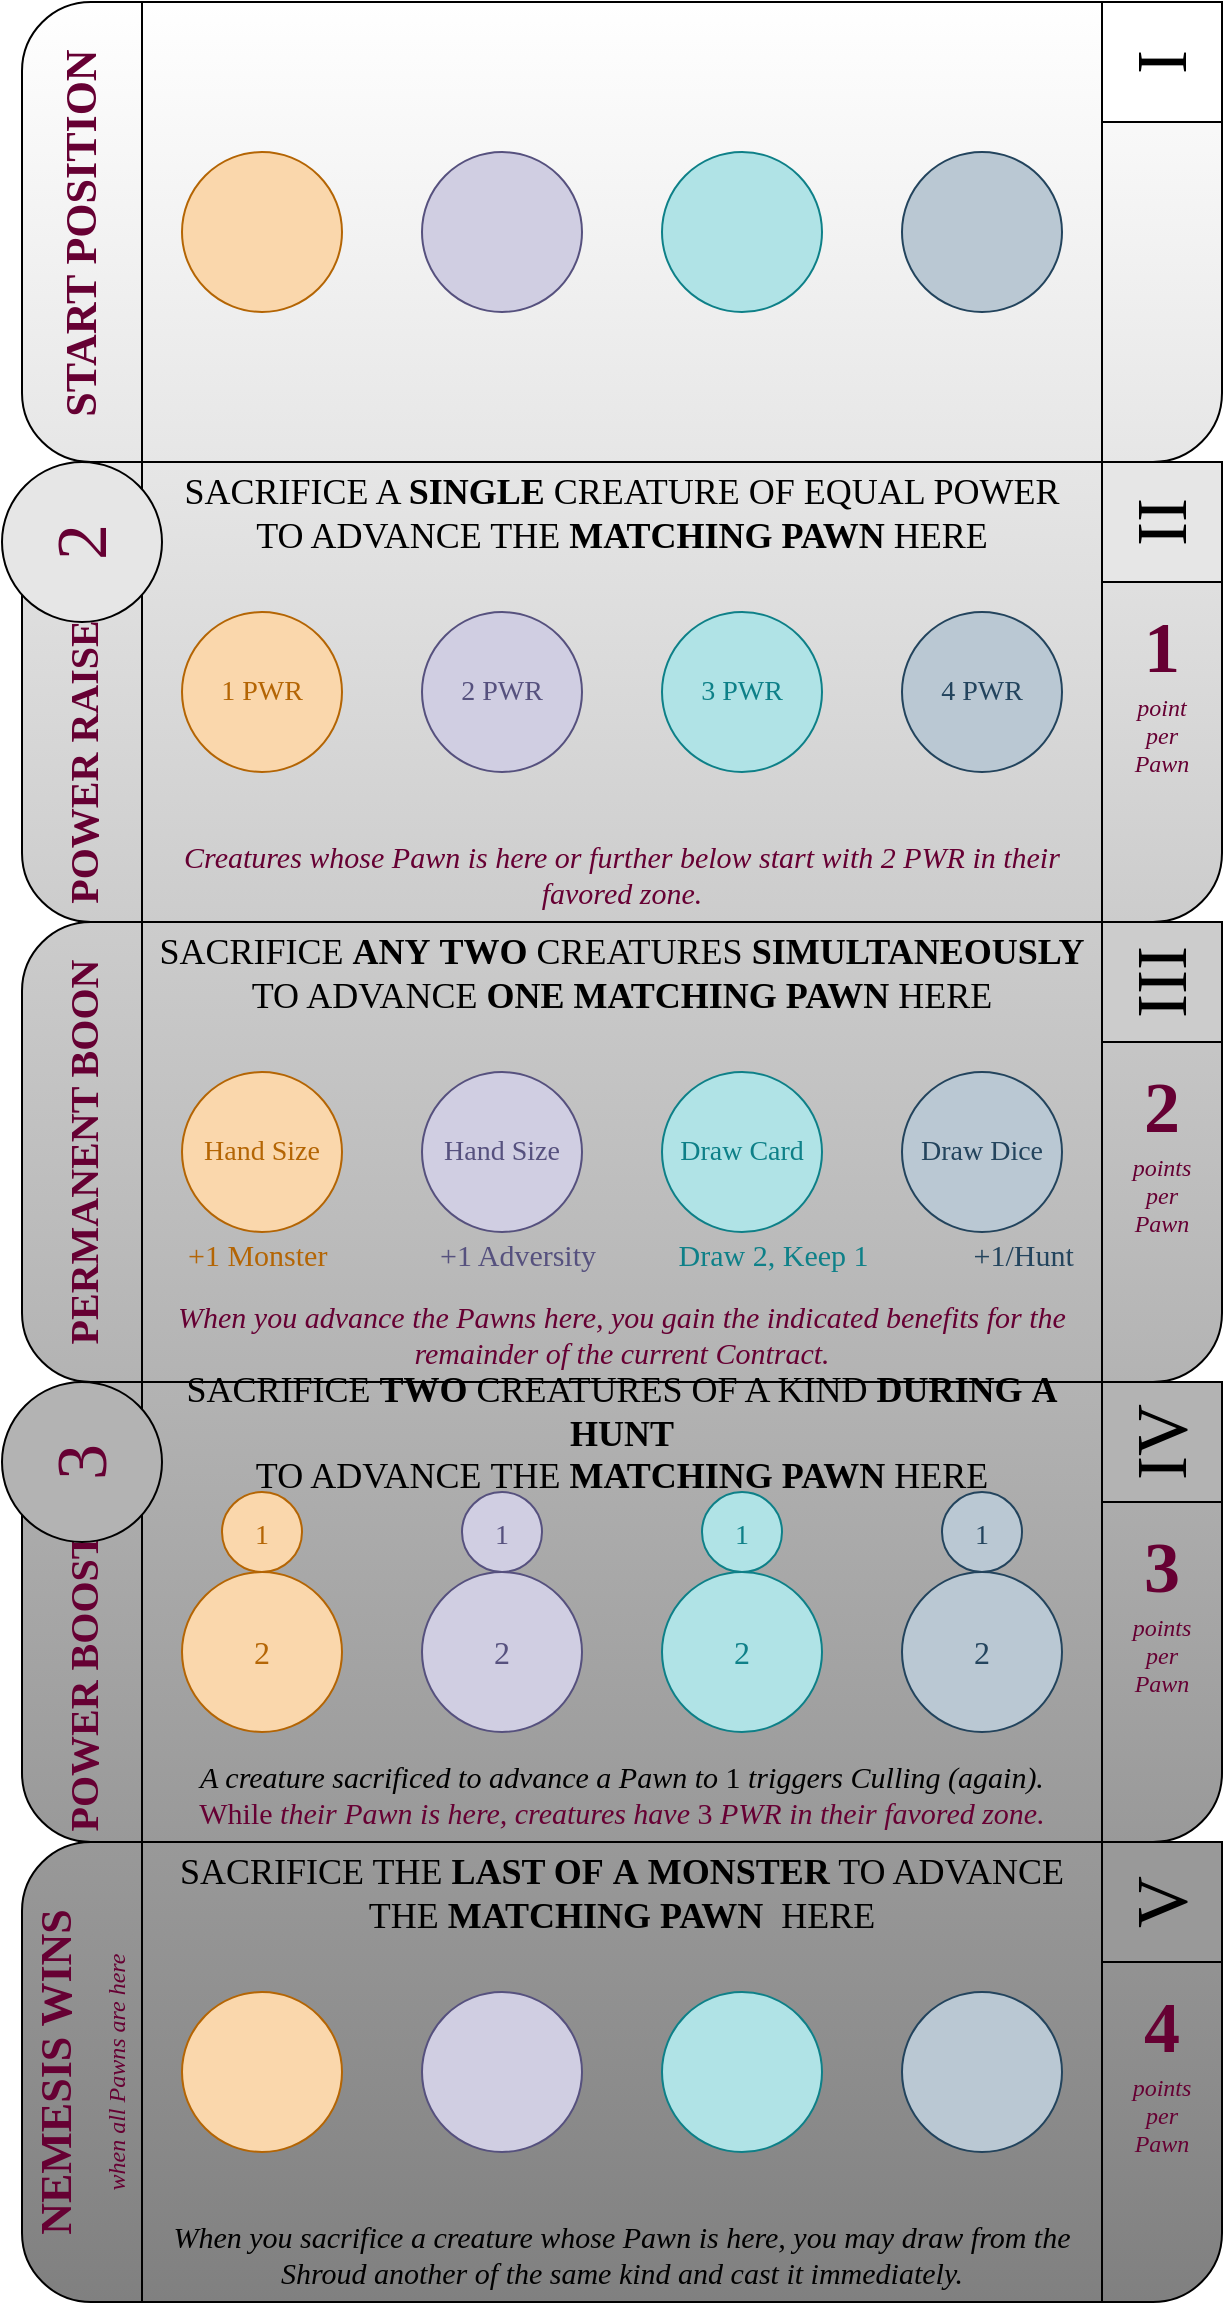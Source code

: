 <mxfile version="16.5.2" type="github">
  <diagram id="prtHgNgQTEPvFCAcTncT" name="Page-1">
    <mxGraphModel dx="861" dy="490" grid="1" gridSize="10" guides="1" tooltips="1" connect="1" arrows="1" fold="1" page="1" pageScale="1" pageWidth="827" pageHeight="1169" math="0" shadow="0">
      <root>
        <mxCell id="0" />
        <mxCell id="1" parent="0" />
        <mxCell id="g3FacJts447bwH2BUUsu-43" value="" style="shape=process;whiteSpace=wrap;html=1;backgroundOutline=1;rounded=1;gradientColor=#E6E6E6;fillColor=#FFFFFF;strokeColor=default;" parent="1" vertex="1">
          <mxGeometry x="80" y="9" width="600" height="230" as="geometry" />
        </mxCell>
        <mxCell id="g3FacJts447bwH2BUUsu-56" value="" style="shape=process;whiteSpace=wrap;html=1;backgroundOutline=1;rounded=1;gradientColor=#CCCCCC;fillColor=#E6E6E6;strokeColor=default;" parent="1" vertex="1">
          <mxGeometry x="80" y="239" width="600" height="230" as="geometry" />
        </mxCell>
        <mxCell id="g3FacJts447bwH2BUUsu-67" value="" style="shape=process;whiteSpace=wrap;html=1;backgroundOutline=1;rounded=1;fillColor=#CCCCCC;gradientColor=#B3B3B3;strokeColor=default;" parent="1" vertex="1">
          <mxGeometry x="80" y="469" width="600" height="230" as="geometry" />
        </mxCell>
        <mxCell id="g3FacJts447bwH2BUUsu-77" value="" style="shape=process;whiteSpace=wrap;html=1;backgroundOutline=1;fillColor=#B3B3B3;strokeColor=default;rounded=1;gradientColor=#999999;" parent="1" vertex="1">
          <mxGeometry x="80" y="699" width="600" height="230" as="geometry" />
        </mxCell>
        <mxCell id="g3FacJts447bwH2BUUsu-108" value="" style="shape=process;whiteSpace=wrap;html=1;backgroundOutline=1;rounded=1;fillColor=#999999;gradientColor=#808080;strokeColor=default;" parent="1" vertex="1">
          <mxGeometry x="80" y="929" width="600" height="230" as="geometry" />
        </mxCell>
        <mxCell id="g3FacJts447bwH2BUUsu-110" value="" style="ellipse;whiteSpace=wrap;html=1;aspect=fixed;fillColor=#d0cee2;strokeColor=#56517e;rounded=1;" parent="1" vertex="1">
          <mxGeometry x="280" y="1004" width="80" height="80" as="geometry" />
        </mxCell>
        <mxCell id="g3FacJts447bwH2BUUsu-99" value="&lt;font style=&quot;font-size: 16px&quot; color=&quot;#56517e&quot;&gt;2&lt;/font&gt;" style="ellipse;whiteSpace=wrap;html=1;aspect=fixed;fillColor=#d0cee2;strokeColor=#56517e;rounded=1;fontFamily=Luxurious Roman;fontSource=https%3A%2F%2Ffonts.googleapis.com%2Fcss%3Ffamily%3DLuxurious%2BRoman;" parent="1" vertex="1">
          <mxGeometry x="280" y="794" width="80" height="80" as="geometry" />
        </mxCell>
        <mxCell id="xXZptcnk_brkqJqVmBfV-11" value="&lt;font style=&quot;font-size: 14px&quot;&gt;1&lt;/font&gt;" style="ellipse;whiteSpace=wrap;html=1;aspect=fixed;fontSize=16;fillColor=#D0CEE2;strokeColor=#56517E;fontColor=#56517E;fontFamily=Luxurious Roman;fontSource=https%3A%2F%2Ffonts.googleapis.com%2Fcss%3Ffamily%3DLuxurious%2BRoman;fontStyle=0" parent="1" vertex="1">
          <mxGeometry x="300" y="754" width="40" height="40" as="geometry" />
        </mxCell>
        <mxCell id="g3FacJts447bwH2BUUsu-69" value="&lt;font style=&quot;font-size: 14px;&quot;&gt;&lt;font color=&quot;#56517e&quot; data-font-src=&quot;https://fonts.googleapis.com/css?family=Gentium+Book+Basic&quot; style=&quot;font-size: 14px;&quot;&gt;Hand Size&lt;br style=&quot;font-size: 14px;&quot;&gt;&lt;/font&gt;&lt;/font&gt;" style="ellipse;whiteSpace=wrap;html=1;aspect=fixed;fillColor=#d0cee2;strokeColor=#56517e;rounded=1;fontFamily=Gentium Book Basic;fontSource=https%3A%2F%2Ffonts.googleapis.com%2Fcss%3Ffamily%3DGentium%2BBook%2BBasic;fontSize=14;" parent="1" vertex="1">
          <mxGeometry x="280" y="544" width="80" height="80" as="geometry" />
        </mxCell>
        <mxCell id="g3FacJts447bwH2BUUsu-58" value="&lt;font face=&quot;Luxurious Roman&quot; data-font-src=&quot;https://fonts.googleapis.com/css?family=Luxurious+Roman&quot; style=&quot;font-size: 14px;&quot;&gt;2&lt;/font&gt; PWR" style="ellipse;whiteSpace=wrap;html=1;aspect=fixed;fillColor=#d0cee2;strokeColor=#56517e;rounded=1;fontColor=#56517E;fontFamily=Gentium Book Basic;fontSize=14;fontSource=https%3A%2F%2Ffonts.googleapis.com%2Fcss%3Ffamily%3DGentium%2BBook%2BBasic;fontStyle=0;verticalAlign=middle;" parent="1" vertex="1">
          <mxGeometry x="280" y="314" width="80" height="80" as="geometry" />
        </mxCell>
        <mxCell id="g3FacJts447bwH2BUUsu-45" value="" style="ellipse;whiteSpace=wrap;html=1;aspect=fixed;fillColor=#d0cee2;strokeColor=#56517e;rounded=1;" parent="1" vertex="1">
          <mxGeometry x="280" y="84" width="80" height="80" as="geometry" />
        </mxCell>
        <mxCell id="g3FacJts447bwH2BUUsu-44" value="" style="ellipse;whiteSpace=wrap;html=1;aspect=fixed;fillColor=#b0e3e6;strokeColor=#0e8088;rounded=1;" parent="1" vertex="1">
          <mxGeometry x="400" y="84" width="80" height="80" as="geometry" />
        </mxCell>
        <mxCell id="g3FacJts447bwH2BUUsu-46" value="" style="ellipse;whiteSpace=wrap;html=1;aspect=fixed;fillColor=#bac8d3;strokeColor=#23445d;rounded=1;" parent="1" vertex="1">
          <mxGeometry x="520" y="84" width="80" height="80" as="geometry" />
        </mxCell>
        <mxCell id="g3FacJts447bwH2BUUsu-47" value="" style="ellipse;whiteSpace=wrap;html=1;aspect=fixed;fillColor=#fad7ac;strokeColor=#b46504;rounded=1;" parent="1" vertex="1">
          <mxGeometry x="160" y="84" width="80" height="80" as="geometry" />
        </mxCell>
        <mxCell id="g3FacJts447bwH2BUUsu-57" value="&lt;font face=&quot;Luxurious Roman&quot; data-font-src=&quot;https://fonts.googleapis.com/css?family=Luxurious+Roman&quot; style=&quot;font-size: 14px;&quot;&gt;3&lt;/font&gt; PWR" style="ellipse;whiteSpace=wrap;html=1;aspect=fixed;fillColor=#b0e3e6;strokeColor=#0e8088;rounded=1;fontColor=#0E8088;fontFamily=Gentium Book Basic;fontSize=14;fontSource=https%3A%2F%2Ffonts.googleapis.com%2Fcss%3Ffamily%3DGentium%2BBook%2BBasic;fontStyle=0;verticalAlign=middle;" parent="1" vertex="1">
          <mxGeometry x="400" y="314" width="80" height="80" as="geometry" />
        </mxCell>
        <mxCell id="g3FacJts447bwH2BUUsu-59" value="&lt;font face=&quot;Luxurious Roman&quot; data-font-src=&quot;https://fonts.googleapis.com/css?family=Luxurious+Roman&quot; style=&quot;font-size: 14px;&quot;&gt;4&lt;/font&gt; PWR" style="ellipse;whiteSpace=wrap;html=1;aspect=fixed;fillColor=#bac8d3;strokeColor=#23445d;rounded=1;fontColor=#23445D;fontFamily=Gentium Book Basic;fontSize=14;fontSource=https%3A%2F%2Ffonts.googleapis.com%2Fcss%3Ffamily%3DGentium%2BBook%2BBasic;fontStyle=0;verticalAlign=middle;" parent="1" vertex="1">
          <mxGeometry x="520" y="314" width="80" height="80" as="geometry" />
        </mxCell>
        <mxCell id="g3FacJts447bwH2BUUsu-60" value="&lt;font face=&quot;Luxurious Roman&quot; data-font-src=&quot;https://fonts.googleapis.com/css?family=Luxurious+Roman&quot; style=&quot;font-size: 14px;&quot;&gt;1&lt;/font&gt; PWR" style="ellipse;whiteSpace=wrap;html=1;aspect=fixed;fillColor=#fad7ac;strokeColor=#b46504;rounded=1;fontColor=#B46504;fontFamily=Gentium Book Basic;fontSize=14;fontSource=https%3A%2F%2Ffonts.googleapis.com%2Fcss%3Ffamily%3DGentium%2BBook%2BBasic;fontStyle=0;verticalAlign=middle;" parent="1" vertex="1">
          <mxGeometry x="160" y="314" width="80" height="80" as="geometry" />
        </mxCell>
        <mxCell id="g3FacJts447bwH2BUUsu-68" value="&lt;font color=&quot;#0e8088&quot; style=&quot;font-size: 14px&quot;&gt;Draw Card&lt;/font&gt;" style="ellipse;whiteSpace=wrap;html=1;aspect=fixed;fillColor=#b0e3e6;strokeColor=#0e8088;rounded=1;fontSize=14;fontFamily=Gentium Book Basic;fontSource=https%3A%2F%2Ffonts.googleapis.com%2Fcss%3Ffamily%3DGentium%2BBook%2BBasic;" parent="1" vertex="1">
          <mxGeometry x="400" y="544" width="80" height="80" as="geometry" />
        </mxCell>
        <mxCell id="g3FacJts447bwH2BUUsu-70" value="&lt;font data-font-src=&quot;https://fonts.googleapis.com/css?family=Gentium+Book+Basic&quot; face=&quot;Gentium Book Basic&quot; style=&quot;font-size: 14px&quot; color=&quot;#23445d&quot;&gt;Draw Dice&lt;/font&gt;" style="ellipse;whiteSpace=wrap;html=1;aspect=fixed;fillColor=#bac8d3;strokeColor=#23445D;rounded=1;" parent="1" vertex="1">
          <mxGeometry x="520" y="544" width="80" height="80" as="geometry" />
        </mxCell>
        <mxCell id="g3FacJts447bwH2BUUsu-71" value="&lt;span style=&quot;font-size: 14px;&quot;&gt;&lt;font color=&quot;#b46504&quot; style=&quot;font-size: 14px;&quot;&gt;Hand Size&lt;/font&gt;&lt;br style=&quot;font-size: 14px;&quot;&gt;&lt;/span&gt;" style="ellipse;whiteSpace=wrap;html=1;aspect=fixed;fillColor=#fad7ac;strokeColor=#b46504;rounded=1;fontFamily=Gentium Book Basic;fontSource=https%3A%2F%2Ffonts.googleapis.com%2Fcss%3Ffamily%3DGentium%2BBook%2BBasic;fontSize=14;" parent="1" vertex="1">
          <mxGeometry x="160" y="544" width="80" height="80" as="geometry" />
        </mxCell>
        <mxCell id="g3FacJts447bwH2BUUsu-83" value="&lt;span style=&quot;font-size: 18px&quot;&gt;SACRIFICE&amp;nbsp;&lt;b style=&quot;font-size: 18px&quot;&gt;TWO &lt;/b&gt;CREATURES OF A KIND &lt;b&gt;DURING&amp;nbsp;&lt;/b&gt;&lt;b style=&quot;font-size: 18px&quot;&gt;A HUNT&lt;br style=&quot;font-size: 18px&quot;&gt;&lt;/b&gt;TO ADVANCE&amp;nbsp;THE &lt;b style=&quot;font-size: 18px&quot;&gt;MATCHING PAWN&amp;nbsp;&lt;/b&gt;HERE&lt;/span&gt;" style="text;html=1;strokeColor=none;fillColor=none;align=center;verticalAlign=middle;whiteSpace=wrap;rounded=1;fontFamily=Gentium Book Basic;fontSource=https%3A%2F%2Ffonts.googleapis.com%2Fcss%3Ffamily%3DGentium%2BBook%2BBasic;fontStyle=0;fontSize=18;" parent="1" vertex="1">
          <mxGeometry x="140" y="710" width="480" height="30" as="geometry" />
        </mxCell>
        <mxCell id="g3FacJts447bwH2BUUsu-98" value="&lt;font style=&quot;font-size: 16px&quot;&gt;2&lt;/font&gt;" style="ellipse;whiteSpace=wrap;html=1;aspect=fixed;fillColor=#b0e3e6;strokeColor=#0E8088;rounded=1;fontColor=#0E8088;fontFamily=Luxurious Roman;fontSource=https%3A%2F%2Ffonts.googleapis.com%2Fcss%3Ffamily%3DLuxurious%2BRoman;" parent="1" vertex="1">
          <mxGeometry x="400" y="794" width="80" height="80" as="geometry" />
        </mxCell>
        <mxCell id="g3FacJts447bwH2BUUsu-100" value="&lt;font style=&quot;font-size: 16px&quot;&gt;2&lt;/font&gt;" style="ellipse;whiteSpace=wrap;html=1;aspect=fixed;fillColor=#bac8d3;strokeColor=#23445D;rounded=1;fontColor=#23445D;fontFamily=Luxurious Roman;fontSource=https%3A%2F%2Ffonts.googleapis.com%2Fcss%3Ffamily%3DLuxurious%2BRoman;" parent="1" vertex="1">
          <mxGeometry x="520" y="794" width="80" height="80" as="geometry" />
        </mxCell>
        <mxCell id="g3FacJts447bwH2BUUsu-101" value="&lt;font style=&quot;font-size: 16px&quot;&gt;2&lt;/font&gt;" style="ellipse;whiteSpace=wrap;html=1;aspect=fixed;fillColor=#fad7ac;strokeColor=#b46504;rounded=1;fontColor=#B46504;fontFamily=Luxurious Roman;fontSource=https%3A%2F%2Ffonts.googleapis.com%2Fcss%3Ffamily%3DLuxurious%2BRoman;" parent="1" vertex="1">
          <mxGeometry x="160" y="794" width="80" height="80" as="geometry" />
        </mxCell>
        <mxCell id="g3FacJts447bwH2BUUsu-109" value="" style="ellipse;whiteSpace=wrap;html=1;aspect=fixed;fillColor=#b0e3e6;strokeColor=#0e8088;rounded=1;" parent="1" vertex="1">
          <mxGeometry x="400" y="1004" width="80" height="80" as="geometry" />
        </mxCell>
        <mxCell id="g3FacJts447bwH2BUUsu-111" value="" style="ellipse;whiteSpace=wrap;html=1;aspect=fixed;fillColor=#bac8d3;strokeColor=#23445d;rounded=1;" parent="1" vertex="1">
          <mxGeometry x="520" y="1004" width="80" height="80" as="geometry" />
        </mxCell>
        <mxCell id="g3FacJts447bwH2BUUsu-112" value="" style="ellipse;whiteSpace=wrap;html=1;aspect=fixed;fillColor=#fad7ac;strokeColor=#b46504;rounded=1;" parent="1" vertex="1">
          <mxGeometry x="160" y="1004" width="80" height="80" as="geometry" />
        </mxCell>
        <mxCell id="xXZptcnk_brkqJqVmBfV-1" value="&lt;font style=&quot;font-size: 14px&quot;&gt;1&lt;/font&gt;" style="ellipse;whiteSpace=wrap;html=1;aspect=fixed;fontSize=16;fillColor=#B0E3E6;strokeColor=#0E8088;fontColor=#0E8088;fontFamily=Luxurious Roman;fontSource=https%3A%2F%2Ffonts.googleapis.com%2Fcss%3Ffamily%3DLuxurious%2BRoman;" parent="1" vertex="1">
          <mxGeometry x="420" y="754" width="40" height="40" as="geometry" />
        </mxCell>
        <mxCell id="xXZptcnk_brkqJqVmBfV-13" value="&lt;font style=&quot;font-size: 14px&quot; color=&quot;#b46504&quot;&gt;1&lt;/font&gt;" style="ellipse;whiteSpace=wrap;html=1;aspect=fixed;fontSize=16;fillColor=#FAD7AC;strokeColor=#B46504;fontFamily=Luxurious Roman;fontSource=https%3A%2F%2Ffonts.googleapis.com%2Fcss%3Ffamily%3DLuxurious%2BRoman;" parent="1" vertex="1">
          <mxGeometry x="180" y="754" width="40" height="40" as="geometry" />
        </mxCell>
        <mxCell id="xXZptcnk_brkqJqVmBfV-15" value="&lt;font style=&quot;font-size: 14px&quot;&gt;1&lt;/font&gt;" style="ellipse;whiteSpace=wrap;html=1;aspect=fixed;fontSize=16;fillColor=#BAC8D3;strokeColor=#23445D;fontColor=#23445D;fontFamily=Luxurious Roman;fontSource=https%3A%2F%2Ffonts.googleapis.com%2Fcss%3Ffamily%3DLuxurious%2BRoman;" parent="1" vertex="1">
          <mxGeometry x="540" y="754" width="40" height="40" as="geometry" />
        </mxCell>
        <mxCell id="xXZptcnk_brkqJqVmBfV-32" value="When you sacrifice a creature whose Pawn is here, you may draw from the Shroud another of the same kind and cast it immediately." style="text;strokeColor=none;fillColor=none;align=center;verticalAlign=middle;rounded=0;fontSize=15;whiteSpace=wrap;html=1;spacingTop=0;spacingLeft=3;spacingRight=3;fontFamily=Georgia;fontStyle=2" parent="1" vertex="1">
          <mxGeometry x="140" y="1120" width="480" height="30" as="geometry" />
        </mxCell>
        <mxCell id="xXZptcnk_brkqJqVmBfV-35" value="&lt;span style=&quot;font-size: 18px;&quot;&gt;SACRIFICE THE &lt;b style=&quot;font-size: 18px;&quot;&gt;LAST OF&amp;nbsp;A&amp;nbsp;MONSTER&lt;/b&gt; TO ADVANCE&lt;br style=&quot;font-size: 18px;&quot;&gt;THE &lt;b style=&quot;font-size: 18px;&quot;&gt;MATCHING PAWN&lt;/b&gt;&amp;nbsp; HERE&lt;/span&gt;" style="text;html=1;strokeColor=none;fillColor=none;align=center;verticalAlign=middle;whiteSpace=wrap;rounded=1;fontFamily=Gentium Book Basic;fontSource=https%3A%2F%2Ffonts.googleapis.com%2Fcss%3Ffamily%3DGentium%2BBook%2BBasic;fontStyle=0;fontSize=18;" parent="1" vertex="1">
          <mxGeometry x="140" y="940" width="480" height="30" as="geometry" />
        </mxCell>
        <mxCell id="xXZptcnk_brkqJqVmBfV-121" value="&lt;font style=&quot;font-size: 20px;&quot;&gt;POWER BOOST&lt;br style=&quot;font-size: 20px;&quot;&gt;&lt;/font&gt;" style="text;html=1;strokeColor=none;fillColor=none;align=center;verticalAlign=middle;whiteSpace=wrap;horizontal=0;fontStyle=1;rounded=0;fontColor=#660033;fontFamily=Gentium Book Basic;fontSource=https%3A%2F%2Ffonts.googleapis.com%2Fcss%3Ffamily%3DGentium%2BBook%2BBasic;fontSize=20;" parent="1" vertex="1">
          <mxGeometry x="80" y="769" width="60" height="160" as="geometry" />
        </mxCell>
        <mxCell id="xXZptcnk_brkqJqVmBfV-122" value="&lt;font&gt;3&lt;/font&gt;" style="ellipse;whiteSpace=wrap;html=1;aspect=fixed;labelBackgroundColor=none;labelBorderColor=none;fontSize=36;fontColor=#660033;fillColor=#B3B3B3;gradientColor=none;verticalAlign=middle;horizontal=0;fontFamily=Luxurious Roman;fontSource=https%3A%2F%2Ffonts.googleapis.com%2Fcss%3Ffamily%3DLuxurious%2BRoman;" parent="1" vertex="1">
          <mxGeometry x="70" y="699" width="80" height="80" as="geometry" />
        </mxCell>
        <mxCell id="xXZptcnk_brkqJqVmBfV-131" value="START POSITION" style="text;html=1;strokeColor=none;fillColor=none;align=center;verticalAlign=middle;horizontal=0;fontStyle=1;rounded=0;fontColor=#660033;labelBackgroundColor=none;labelBorderColor=none;fontSize=22;fontFamily=Gentium Book Basic;fontSource=https%3A%2F%2Ffonts.googleapis.com%2Fcss%3Ffamily%3DGentium%2BBook%2BBasic;" parent="1" vertex="1">
          <mxGeometry x="80" y="10" width="60" height="230" as="geometry" />
        </mxCell>
        <mxCell id="xXZptcnk_brkqJqVmBfV-132" value="&lt;font&gt;I&lt;/font&gt;" style="whiteSpace=wrap;html=1;aspect=fixed;labelBackgroundColor=none;labelBorderColor=none;fontSize=36;fontColor=#000000;fillColor=#FFFFFF;gradientColor=none;verticalAlign=middle;horizontal=0;fontFamily=Luxurious Roman;fontSource=https%3A%2F%2Ffonts.googleapis.com%2Fcss%3Ffamily%3DLuxurious%2BRoman;fontStyle=0" parent="1" vertex="1">
          <mxGeometry x="620" y="9" width="60" height="60" as="geometry" />
        </mxCell>
        <mxCell id="xXZptcnk_brkqJqVmBfV-174" value="&lt;span style=&quot;font-size: 18px;&quot;&gt;SACRIFICE &lt;b style=&quot;font-size: 18px;&quot;&gt;ANY&amp;nbsp;TWO&amp;nbsp;&lt;/b&gt;CREATURES &lt;b style=&quot;font-size: 18px;&quot;&gt;SIMULTANEOUSLY&lt;/b&gt;&lt;br style=&quot;font-size: 18px;&quot;&gt;TO ADVANCE &lt;b style=&quot;font-size: 18px;&quot;&gt;ONE MATCHING PAWN&lt;/b&gt; HERE&lt;/span&gt;" style="text;html=1;strokeColor=none;fillColor=none;align=center;verticalAlign=middle;whiteSpace=wrap;rounded=1;fontFamily=Gentium Book Basic;fontSource=https%3A%2F%2Ffonts.googleapis.com%2Fcss%3Ffamily%3DGentium%2BBook%2BBasic;fontStyle=0;fontSize=18;" parent="1" vertex="1">
          <mxGeometry x="140" y="480" width="480" height="30" as="geometry" />
        </mxCell>
        <mxCell id="R0jju0OTF_589DZmGp97-9" value="&lt;font style=&quot;font-size: 20px&quot;&gt;POWER RAISE&lt;br style=&quot;font-size: 20px&quot;&gt;&lt;/font&gt;" style="text;html=1;strokeColor=none;fillColor=none;align=center;verticalAlign=middle;whiteSpace=wrap;horizontal=0;fontStyle=1;rounded=0;fontColor=#660033;fontFamily=Gentium Book Basic;fontSource=https%3A%2F%2Ffonts.googleapis.com%2Fcss%3Ffamily%3DGentium%2BBook%2BBasic;fontSize=20;" parent="1" vertex="1">
          <mxGeometry x="80" y="309" width="60" height="160" as="geometry" />
        </mxCell>
        <mxCell id="R0jju0OTF_589DZmGp97-10" value="&lt;font&gt;2&lt;/font&gt;" style="ellipse;whiteSpace=wrap;html=1;aspect=fixed;labelBackgroundColor=none;labelBorderColor=none;fontSize=36;fontColor=#660033;fillColor=#E6E6E6;gradientColor=none;verticalAlign=middle;horizontal=0;fontFamily=Luxurious Roman;fontSource=https%3A%2F%2Ffonts.googleapis.com%2Fcss%3Ffamily%3DLuxurious%2BRoman;" parent="1" vertex="1">
          <mxGeometry x="70" y="239" width="80" height="80" as="geometry" />
        </mxCell>
        <mxCell id="ZHAniX2luiYQjnmn3kyG-10" value="&lt;font color=&quot;#b46504&quot; style=&quot;font-size: 15px&quot;&gt;&amp;nbsp; &amp;nbsp; +&lt;font face=&quot;Luxurious Roman&quot; data-font-src=&quot;https://fonts.googleapis.com/css?family=Luxurious+Roman&quot;&gt;1&lt;/font&gt; Monster&lt;/font&gt;&amp;nbsp; &amp;nbsp; &amp;nbsp; &amp;nbsp; &amp;nbsp; &amp;nbsp; &amp;nbsp; &amp;nbsp;&lt;font color=&quot;#56517e&quot; style=&quot;font-size: 15px&quot;&gt;+&lt;font face=&quot;Luxurious Roman&quot; data-font-src=&quot;https://fonts.googleapis.com/css?family=Luxurious+Roman&quot;&gt;1&lt;/font&gt; Adversity&lt;/font&gt;&amp;nbsp; &amp;nbsp; &amp;nbsp; &amp;nbsp; &amp;nbsp; &amp;nbsp;&lt;font color=&quot;#0e8088&quot;&gt;Draw &lt;font face=&quot;Luxurious Roman&quot; data-font-src=&quot;https://fonts.googleapis.com/css?family=Luxurious+Roman&quot;&gt;2&lt;/font&gt;, Keep &lt;font face=&quot;Luxurious Roman&quot; data-font-src=&quot;https://fonts.googleapis.com/css?family=Luxurious+Roman&quot;&gt;1&lt;/font&gt;&lt;/font&gt;&amp;nbsp; &amp;nbsp; &amp;nbsp; &amp;nbsp; &amp;nbsp; &amp;nbsp; &amp;nbsp;&amp;nbsp;&lt;font color=&quot;#23445d&quot;&gt;+&lt;font data-font-src=&quot;https://fonts.googleapis.com/css?family=Luxurious+Roman&quot; face=&quot;Luxurious Roman&quot;&gt;1&lt;/font&gt;/Hunt&lt;/font&gt;" style="text;html=1;strokeColor=none;fillColor=none;align=left;verticalAlign=middle;whiteSpace=wrap;rounded=0;fontSize=15;spacingLeft=6;spacingRight=6;fontFamily=Gentium Book Basic;fontSource=https%3A%2F%2Ffonts.googleapis.com%2Fcss%3Ffamily%3DGentium%2BBook%2BBasic;" parent="1" vertex="1">
          <mxGeometry x="140" y="620" width="480" height="30" as="geometry" />
        </mxCell>
        <mxCell id="ZHAniX2luiYQjnmn3kyG-12" value="A creature sacrificed to advance a Pawn to &lt;font face=&quot;Luxurious Roman&quot; data-font-src=&quot;https://fonts.googleapis.com/css?family=Luxurious+Roman&quot; style=&quot;font-style: normal&quot;&gt;1&lt;/font&gt;&amp;nbsp;triggers Culling (again).&lt;br style=&quot;font-size: 15px&quot;&gt;&lt;font color=&quot;#660033&quot; style=&quot;font-size: 15px&quot;&gt;&lt;span style=&quot;font-style: normal&quot;&gt;While&lt;/span&gt; their Pawn is here, creatures have &lt;font face=&quot;Luxurious Roman&quot; data-font-src=&quot;https://fonts.googleapis.com/css?family=Luxurious+Roman&quot; style=&quot;font-style: normal&quot;&gt;3&lt;/font&gt; PWR in their favored zone.&lt;/font&gt;" style="text;html=1;strokeColor=none;fillColor=none;align=center;verticalAlign=middle;whiteSpace=wrap;rounded=0;fontSize=15;spacingLeft=3;spacingRight=3;fontFamily=Georgia;fontStyle=2" parent="1" vertex="1">
          <mxGeometry x="140" y="890" width="480" height="30" as="geometry" />
        </mxCell>
        <mxCell id="ZHAniX2luiYQjnmn3kyG-14" value="&lt;font color=&quot;#660033&quot; style=&quot;font-size: 15px;&quot;&gt;Creatures whose Pawn is here or further below start with 2 PWR in their favored zone.&lt;/font&gt;" style="text;html=1;strokeColor=none;fillColor=none;align=center;verticalAlign=middle;whiteSpace=wrap;rounded=0;fontSize=15;spacingLeft=3;spacingRight=3;fontFamily=Georgia;fontStyle=2;" parent="1" vertex="1">
          <mxGeometry x="140" y="430" width="480" height="30" as="geometry" />
        </mxCell>
        <mxCell id="ZHAniX2luiYQjnmn3kyG-28" value="&lt;span style=&quot;font-size: 18px&quot;&gt;SACRIFICE A &lt;b style=&quot;font-size: 18px&quot;&gt;SINGLE&lt;/b&gt; CREATURE OF EQUAL POWER&lt;br style=&quot;font-size: 18px&quot;&gt;TO ADVANCE THE &lt;b style=&quot;font-size: 18px&quot;&gt;MATCHING PAWN&lt;/b&gt; HERE&lt;br style=&quot;font-size: 18px&quot;&gt;&lt;/span&gt;" style="text;html=1;strokeColor=none;fillColor=none;align=center;verticalAlign=middle;whiteSpace=wrap;rounded=1;fontFamily=Gentium Book Basic;fontStyle=0;fontSize=18;fontSource=https%3A%2F%2Ffonts.googleapis.com%2Fcss%3Ffamily%3DGentium%2BBook%2BBasic;" parent="1" vertex="1">
          <mxGeometry x="140" y="250" width="480" height="30" as="geometry" />
        </mxCell>
        <mxCell id="ZHAniX2luiYQjnmn3kyG-29" value="&lt;font color=&quot;#660033&quot;&gt;When you advance the Pawns here, you gain the indicated benefits for the remainder of the current Contract.&lt;/font&gt;" style="text;html=1;strokeColor=none;fillColor=none;align=center;verticalAlign=middle;whiteSpace=wrap;rounded=0;fontSize=15;spacingLeft=3;spacingRight=3;fontFamily=Georgia;fontStyle=2" parent="1" vertex="1">
          <mxGeometry x="140" y="660" width="480" height="30" as="geometry" />
        </mxCell>
        <mxCell id="oXEXAH-3kzme5YINiiaa-7" value="&lt;font style=&quot;font-size: 20px;&quot;&gt;PERMANENT BOON&lt;br style=&quot;font-size: 20px;&quot;&gt;&lt;/font&gt;" style="text;html=1;strokeColor=none;fillColor=none;align=center;verticalAlign=middle;whiteSpace=wrap;horizontal=0;fontStyle=1;rounded=0;fontColor=#660033;fontFamily=Gentium Book Basic;fontSource=https%3A%2F%2Ffonts.googleapis.com%2Fcss%3Ffamily%3DGentium%2BBook%2BBasic;fontSize=20;" parent="1" vertex="1">
          <mxGeometry x="80" y="469" width="60" height="230" as="geometry" />
        </mxCell>
        <mxCell id="oXEXAH-3kzme5YINiiaa-9" value="&lt;span&gt;&lt;font style=&quot;font-size: 36px&quot; face=&quot;Luxurious Roman&quot; data-font-src=&quot;https://fonts.googleapis.com/css?family=Luxurious+Roman&quot;&gt;&lt;b&gt;3&lt;/b&gt;&lt;/font&gt;&lt;br&gt;&lt;i&gt;points&lt;br&gt;per&lt;br&gt;Pawn&lt;/i&gt;&lt;br&gt;&lt;/span&gt;" style="text;html=1;strokeColor=none;fillColor=none;align=center;verticalAlign=middle;whiteSpace=wrap;rounded=0;fontSize=12;fontColor=#660033;labelBackgroundColor=none;fontFamily=Georgia;" parent="1" vertex="1">
          <mxGeometry x="620" y="699" width="60" height="230" as="geometry" />
        </mxCell>
        <mxCell id="oXEXAH-3kzme5YINiiaa-10" value="&lt;span&gt;&lt;font style=&quot;font-size: 36px&quot; face=&quot;Luxurious Roman&quot; data-font-src=&quot;https://fonts.googleapis.com/css?family=Luxurious+Roman&quot;&gt;&lt;b&gt;2&lt;/b&gt;&lt;/font&gt;&lt;br&gt;&lt;i&gt;points&lt;br&gt;per&lt;br&gt;Pawn&lt;/i&gt;&lt;br&gt;&lt;/span&gt;" style="text;html=1;strokeColor=none;fillColor=none;align=center;verticalAlign=middle;whiteSpace=wrap;rounded=0;fontSize=12;fontColor=#660033;labelBackgroundColor=none;fontFamily=Georgia;" parent="1" vertex="1">
          <mxGeometry x="620" y="469" width="60" height="230" as="geometry" />
        </mxCell>
        <mxCell id="oXEXAH-3kzme5YINiiaa-11" value="&lt;span&gt;&lt;span style=&quot;font-size: 36px&quot;&gt;&lt;b&gt;&lt;font face=&quot;Luxurious Roman&quot; data-font-src=&quot;https://fonts.googleapis.com/css?family=Luxurious+Roman&quot;&gt;4&lt;/font&gt;&lt;/b&gt;&lt;/span&gt;&lt;br&gt;&lt;i&gt;points&lt;br&gt;per&lt;br&gt;Pawn&lt;/i&gt;&lt;br&gt;&lt;/span&gt;" style="text;html=1;strokeColor=none;fillColor=none;align=center;verticalAlign=middle;whiteSpace=wrap;rounded=0;fontSize=12;fontColor=#660033;labelBackgroundColor=none;fontFamily=Georgia;" parent="1" vertex="1">
          <mxGeometry x="620" y="929" width="60" height="230" as="geometry" />
        </mxCell>
        <mxCell id="oXEXAH-3kzme5YINiiaa-12" value="&lt;span&gt;&lt;span style=&quot;font-size: 36px&quot;&gt;&lt;b&gt;&lt;font face=&quot;Luxurious Roman&quot; data-font-src=&quot;https://fonts.googleapis.com/css?family=Luxurious+Roman&quot;&gt;1&lt;/font&gt;&lt;/b&gt;&lt;/span&gt;&lt;br&gt;&lt;i&gt;point&lt;br&gt;per&lt;br&gt;Pawn&lt;/i&gt;&lt;br&gt;&lt;/span&gt;" style="text;html=1;strokeColor=none;fillColor=none;align=center;verticalAlign=middle;whiteSpace=wrap;rounded=0;fontSize=12;fontColor=#660033;labelBackgroundColor=none;fontFamily=Georgia;" parent="1" vertex="1">
          <mxGeometry x="620" y="239" width="60" height="230" as="geometry" />
        </mxCell>
        <mxCell id="xXZptcnk_brkqJqVmBfV-172" value="NEMESIS WINS&lt;br&gt;&lt;font style=&quot;font-weight: normal&quot; face=&quot;Georgia&quot; size=&quot;1&quot;&gt;&lt;i style=&quot;font-size: 12px&quot;&gt;when all Pawns are here&lt;/i&gt;&lt;/font&gt;" style="text;html=1;strokeColor=none;fillColor=none;align=center;verticalAlign=middle;whiteSpace=wrap;horizontal=0;fontStyle=1;rounded=0;fontColor=#660033;labelBackgroundColor=none;labelBorderColor=none;fontSize=22;fontFamily=Gentium Book Basic;fontSource=https%3A%2F%2Ffonts.googleapis.com%2Fcss%3Ffamily%3DGentium%2BBook%2BBasic;spacing=0;" parent="1" vertex="1">
          <mxGeometry x="80" y="930" width="60" height="229" as="geometry" />
        </mxCell>
        <mxCell id="8KatNTizSnMYKGegr9bk-1" value="V" style="whiteSpace=wrap;html=1;aspect=fixed;labelBackgroundColor=none;labelBorderColor=none;fontSize=36;fontColor=#000000;fillColor=#999999;gradientColor=none;verticalAlign=middle;horizontal=0;fontFamily=Luxurious Roman;fontSource=https%3A%2F%2Ffonts.googleapis.com%2Fcss%3Ffamily%3DLuxurious%2BRoman;fontStyle=0" vertex="1" parent="1">
          <mxGeometry x="620" y="929" width="60" height="60" as="geometry" />
        </mxCell>
        <mxCell id="8KatNTizSnMYKGegr9bk-2" value="&lt;font&gt;II&lt;br&gt;&lt;/font&gt;" style="whiteSpace=wrap;html=1;aspect=fixed;labelBackgroundColor=none;labelBorderColor=none;fontSize=36;fontColor=#000000;fillColor=#E6E6E6;gradientColor=none;verticalAlign=middle;horizontal=0;fontFamily=Luxurious Roman;fontSource=https%3A%2F%2Ffonts.googleapis.com%2Fcss%3Ffamily%3DLuxurious%2BRoman;fontStyle=0" vertex="1" parent="1">
          <mxGeometry x="620" y="239" width="60" height="60" as="geometry" />
        </mxCell>
        <mxCell id="8KatNTizSnMYKGegr9bk-3" value="&lt;font&gt;III&lt;br&gt;&lt;/font&gt;" style="whiteSpace=wrap;html=1;aspect=fixed;labelBackgroundColor=none;labelBorderColor=none;fontSize=36;fontColor=#000000;fillColor=#CCCCCC;gradientColor=none;verticalAlign=middle;horizontal=0;fontFamily=Luxurious Roman;fontSource=https%3A%2F%2Ffonts.googleapis.com%2Fcss%3Ffamily%3DLuxurious%2BRoman;fontStyle=0" vertex="1" parent="1">
          <mxGeometry x="620" y="469" width="60" height="60" as="geometry" />
        </mxCell>
        <mxCell id="8KatNTizSnMYKGegr9bk-4" value="&lt;font&gt;IV&lt;br&gt;&lt;/font&gt;" style="whiteSpace=wrap;html=1;aspect=fixed;labelBackgroundColor=none;labelBorderColor=none;fontSize=36;fontColor=#000000;fillColor=#B3B3B3;gradientColor=none;verticalAlign=middle;horizontal=0;fontFamily=Luxurious Roman;fontSource=https%3A%2F%2Ffonts.googleapis.com%2Fcss%3Ffamily%3DLuxurious%2BRoman;fontStyle=0" vertex="1" parent="1">
          <mxGeometry x="620" y="699" width="60" height="60" as="geometry" />
        </mxCell>
      </root>
    </mxGraphModel>
  </diagram>
</mxfile>
